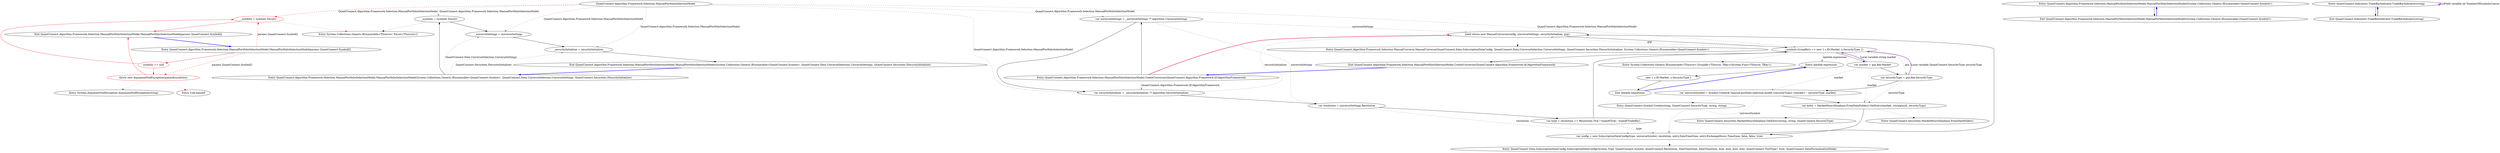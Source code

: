 digraph  {
n37 [label="QuantConnect.Algorithm.Framework.Selection.ManualPortfolioSelectionModel", span=""];
n0 [label="Entry QuantConnect.Algorithm.Framework.Selection.ManualPortfolioSelectionModel.ManualPortfolioSelectionModel(System.Collections.Generic.IEnumerable<QuantConnect.Symbol>)", span="40-40", cluster="QuantConnect.Algorithm.Framework.Selection.ManualPortfolioSelectionModel.ManualPortfolioSelectionModel(System.Collections.Generic.IEnumerable<QuantConnect.Symbol>)"];
n1 [label="Exit QuantConnect.Algorithm.Framework.Selection.ManualPortfolioSelectionModel.ManualPortfolioSelectionModel(System.Collections.Generic.IEnumerable<QuantConnect.Symbol>)", span="40-40", cluster="QuantConnect.Algorithm.Framework.Selection.ManualPortfolioSelectionModel.ManualPortfolioSelectionModel(System.Collections.Generic.IEnumerable<QuantConnect.Symbol>)"];
n2 [label="Entry QuantConnect.Algorithm.Framework.Selection.ManualPortfolioSelectionModel.ManualPortfolioSelectionModel(params QuantConnect.Symbol[])", span="50-50", cluster="QuantConnect.Algorithm.Framework.Selection.ManualPortfolioSelectionModel.ManualPortfolioSelectionModel(params QuantConnect.Symbol[])"];
n3 [label="symbols == null", span="52-52", cluster="QuantConnect.Algorithm.Framework.Selection.ManualPortfolioSelectionModel.ManualPortfolioSelectionModel(params QuantConnect.Symbol[])", color=red, community=0];
n4 [label="throw new ArgumentNullException(nameof(symbols));", span="54-54", cluster="QuantConnect.Algorithm.Framework.Selection.ManualPortfolioSelectionModel.ManualPortfolioSelectionModel(params QuantConnect.Symbol[])", color=red, community=0];
n5 [label="_symbols = symbols.ToList()", span="57-57", cluster="QuantConnect.Algorithm.Framework.Selection.ManualPortfolioSelectionModel.ManualPortfolioSelectionModel(params QuantConnect.Symbol[])", color=red, community=0];
n6 [label="Exit QuantConnect.Algorithm.Framework.Selection.ManualPortfolioSelectionModel.ManualPortfolioSelectionModel(params QuantConnect.Symbol[])", span="50-50", cluster="QuantConnect.Algorithm.Framework.Selection.ManualPortfolioSelectionModel.ManualPortfolioSelectionModel(params QuantConnect.Symbol[])"];
n9 [label="Entry System.Collections.Generic.IEnumerable<TSource>.ToList<TSource>()", span="0-0", cluster="System.Collections.Generic.IEnumerable<TSource>.ToList<TSource>()"];
n7 [label="Entry System.ArgumentNullException.ArgumentNullException(string)", span="0-0", cluster="System.ArgumentNullException.ArgumentNullException(string)"];
n8 [label="Entry Unk.nameof", span="", cluster="Unk.nameof"];
n10 [label="Entry QuantConnect.Algorithm.Framework.Selection.ManualPortfolioSelectionModel.ManualPortfolioSelectionModel(System.Collections.Generic.IEnumerable<QuantConnect.Symbol>, QuantConnect.Data.UniverseSelection.UniverseSettings, QuantConnect.Securities.ISecurityInitializer)", span="66-66", cluster="QuantConnect.Algorithm.Framework.Selection.ManualPortfolioSelectionModel.ManualPortfolioSelectionModel(System.Collections.Generic.IEnumerable<QuantConnect.Symbol>, QuantConnect.Data.UniverseSelection.UniverseSettings, QuantConnect.Securities.ISecurityInitializer)"];
n11 [label="_symbols = symbols.ToList()", span="68-68", cluster="QuantConnect.Algorithm.Framework.Selection.ManualPortfolioSelectionModel.ManualPortfolioSelectionModel(System.Collections.Generic.IEnumerable<QuantConnect.Symbol>, QuantConnect.Data.UniverseSelection.UniverseSettings, QuantConnect.Securities.ISecurityInitializer)"];
n12 [label="_universeSettings = universeSettings", span="69-69", cluster="QuantConnect.Algorithm.Framework.Selection.ManualPortfolioSelectionModel.ManualPortfolioSelectionModel(System.Collections.Generic.IEnumerable<QuantConnect.Symbol>, QuantConnect.Data.UniverseSelection.UniverseSettings, QuantConnect.Securities.ISecurityInitializer)"];
n13 [label="_securityInitializer = securityInitializer", span="70-70", cluster="QuantConnect.Algorithm.Framework.Selection.ManualPortfolioSelectionModel.ManualPortfolioSelectionModel(System.Collections.Generic.IEnumerable<QuantConnect.Symbol>, QuantConnect.Data.UniverseSelection.UniverseSettings, QuantConnect.Securities.ISecurityInitializer)"];
n14 [label="Exit QuantConnect.Algorithm.Framework.Selection.ManualPortfolioSelectionModel.ManualPortfolioSelectionModel(System.Collections.Generic.IEnumerable<QuantConnect.Symbol>, QuantConnect.Data.UniverseSelection.UniverseSettings, QuantConnect.Securities.ISecurityInitializer)", span="66-66", cluster="QuantConnect.Algorithm.Framework.Selection.ManualPortfolioSelectionModel.ManualPortfolioSelectionModel(System.Collections.Generic.IEnumerable<QuantConnect.Symbol>, QuantConnect.Data.UniverseSelection.UniverseSettings, QuantConnect.Securities.ISecurityInitializer)"];
n15 [label="Entry QuantConnect.Algorithm.Framework.Selection.ManualPortfolioSelectionModel.CreateUniverses(QuantConnect.Algorithm.Framework.QCAlgorithmFramework)", span="78-78", cluster="QuantConnect.Algorithm.Framework.Selection.ManualPortfolioSelectionModel.CreateUniverses(QuantConnect.Algorithm.Framework.QCAlgorithmFramework)"];
n16 [label="var universeSettings = _universeSettings ?? algorithm.UniverseSettings", span="80-80", cluster="QuantConnect.Algorithm.Framework.Selection.ManualPortfolioSelectionModel.CreateUniverses(QuantConnect.Algorithm.Framework.QCAlgorithmFramework)"];
n26 [label="yield return new ManualUniverse(config, universeSettings, securityInitializer, grp);", span="94-94", cluster="QuantConnect.Algorithm.Framework.Selection.ManualPortfolioSelectionModel.CreateUniverses(QuantConnect.Algorithm.Framework.QCAlgorithmFramework)"];
n17 [label="var securityInitializer = _securityInitializer ?? algorithm.SecurityInitializer", span="81-81", cluster="QuantConnect.Algorithm.Framework.Selection.ManualPortfolioSelectionModel.CreateUniverses(QuantConnect.Algorithm.Framework.QCAlgorithmFramework)"];
n18 [label="var resolution = universeSettings.Resolution", span="83-83", cluster="QuantConnect.Algorithm.Framework.Selection.ManualPortfolioSelectionModel.CreateUniverses(QuantConnect.Algorithm.Framework.QCAlgorithmFramework)"];
n19 [label="var type = resolution == Resolution.Tick ? typeof(Tick) : typeof(TradeBar)", span="84-84", cluster="QuantConnect.Algorithm.Framework.Selection.ManualPortfolioSelectionModel.CreateUniverses(QuantConnect.Algorithm.Framework.QCAlgorithmFramework)"];
n25 [label="var config = new SubscriptionDataConfig(type, universeSymbol, resolution, entry.DataTimeZone, entry.ExchangeHours.TimeZone, false, false, true)", span="93-93", cluster="QuantConnect.Algorithm.Framework.Selection.ManualPortfolioSelectionModel.CreateUniverses(QuantConnect.Algorithm.Framework.QCAlgorithmFramework)"];
n20 [label="_symbols.GroupBy(s => new { s.ID.Market, s.SecurityType })", span="87-87", cluster="QuantConnect.Algorithm.Framework.Selection.ManualPortfolioSelectionModel.CreateUniverses(QuantConnect.Algorithm.Framework.QCAlgorithmFramework)"];
n21 [label="var market = grp.Key.Market", span="89-89", cluster="QuantConnect.Algorithm.Framework.Selection.ManualPortfolioSelectionModel.CreateUniverses(QuantConnect.Algorithm.Framework.QCAlgorithmFramework)"];
n27 [label="Exit QuantConnect.Algorithm.Framework.Selection.ManualPortfolioSelectionModel.CreateUniverses(QuantConnect.Algorithm.Framework.QCAlgorithmFramework)", span="78-78", cluster="QuantConnect.Algorithm.Framework.Selection.ManualPortfolioSelectionModel.CreateUniverses(QuantConnect.Algorithm.Framework.QCAlgorithmFramework)"];
n28 [label="Entry System.Collections.Generic.IEnumerable<TSource>.GroupBy<TSource, TKey>(System.Func<TSource, TKey>)", span="0-0", cluster="System.Collections.Generic.IEnumerable<TSource>.GroupBy<TSource, TKey>(System.Func<TSource, TKey>)"];
n34 [label="Entry lambda expression", span="87-87", cluster="lambda expression"];
n22 [label="var securityType = grp.Key.SecurityType", span="90-90", cluster="QuantConnect.Algorithm.Framework.Selection.ManualPortfolioSelectionModel.CreateUniverses(QuantConnect.Algorithm.Framework.QCAlgorithmFramework)"];
n23 [label="var universeSymbol = Symbol.Create($''manual-portfolio-selection-model-{securityType}-{market}'', securityType, market)", span="91-91", cluster="QuantConnect.Algorithm.Framework.Selection.ManualPortfolioSelectionModel.CreateUniverses(QuantConnect.Algorithm.Framework.QCAlgorithmFramework)"];
n24 [label="var entry = MarketHoursDatabase.FromDataFolder().GetEntry(market, (string)null, securityType)", span="92-92", cluster="QuantConnect.Algorithm.Framework.Selection.ManualPortfolioSelectionModel.CreateUniverses(QuantConnect.Algorithm.Framework.QCAlgorithmFramework)"];
n29 [label="Entry QuantConnect.Symbol.Create(string, QuantConnect.SecurityType, string, string)", span="45-45", cluster="QuantConnect.Symbol.Create(string, QuantConnect.SecurityType, string, string)"];
n30 [label="Entry QuantConnect.Securities.MarketHoursDatabase.FromDataFolder()", span="98-98", cluster="QuantConnect.Securities.MarketHoursDatabase.FromDataFolder()"];
n31 [label="Entry QuantConnect.Securities.MarketHoursDatabase.GetEntry(string, string, QuantConnect.SecurityType)", span="175-175", cluster="QuantConnect.Securities.MarketHoursDatabase.GetEntry(string, string, QuantConnect.SecurityType)"];
n32 [label="Entry QuantConnect.Data.SubscriptionDataConfig.SubscriptionDataConfig(System.Type, QuantConnect.Symbol, QuantConnect.Resolution, DateTimeZone, DateTimeZone, bool, bool, bool, bool, QuantConnect.TickType?, bool, QuantConnect.DataNormalizationMode)", span="157-157", cluster="QuantConnect.Data.SubscriptionDataConfig.SubscriptionDataConfig(System.Type, QuantConnect.Symbol, QuantConnect.Resolution, DateTimeZone, DateTimeZone, bool, bool, bool, bool, QuantConnect.TickType?, bool, QuantConnect.DataNormalizationMode)"];
n33 [label="Entry QuantConnect.Algorithm.Framework.Selection.ManualUniverse.ManualUniverse(QuantConnect.Data.SubscriptionDataConfig, QuantConnect.Data.UniverseSelection.UniverseSettings, QuantConnect.Securities.ISecurityInitializer, System.Collections.Generic.IEnumerable<QuantConnect.Symbol>)", span="30-30", cluster="QuantConnect.Algorithm.Framework.Selection.ManualUniverse.ManualUniverse(QuantConnect.Data.SubscriptionDataConfig, QuantConnect.Data.UniverseSelection.UniverseSettings, QuantConnect.Securities.ISecurityInitializer, System.Collections.Generic.IEnumerable<QuantConnect.Symbol>)"];
n35 [label="new { s.ID.Market, s.SecurityType }", span="87-87", cluster="lambda expression"];
n36 [label="Exit lambda expression", span="87-87", cluster="lambda expression"];
m0_0 [label="Entry QuantConnect.Indicators.TradeBarIndicator.TradeBarIndicator(string)", span="30-30", cluster="QuantConnect.Indicators.TradeBarIndicator.TradeBarIndicator(string)", file="QC500PortfolioSelectionModel.cs"];
m0_1 [label="Exit QuantConnect.Indicators.TradeBarIndicator.TradeBarIndicator(string)", span="30-30", cluster="QuantConnect.Indicators.TradeBarIndicator.TradeBarIndicator(string)", file="QC500PortfolioSelectionModel.cs"];
n37 -> n5  [key=1, style=dashed, color=red, label="QuantConnect.Algorithm.Framework.Selection.ManualPortfolioSelectionModel"];
n37 -> n11  [key=1, style=dashed, color=darkseagreen4, label="QuantConnect.Algorithm.Framework.Selection.ManualPortfolioSelectionModel"];
n37 -> n12  [key=1, style=dashed, color=darkseagreen4, label="QuantConnect.Algorithm.Framework.Selection.ManualPortfolioSelectionModel"];
n37 -> n13  [key=1, style=dashed, color=darkseagreen4, label="QuantConnect.Algorithm.Framework.Selection.ManualPortfolioSelectionModel"];
n37 -> n16  [key=1, style=dashed, color=darkseagreen4, label="QuantConnect.Algorithm.Framework.Selection.ManualPortfolioSelectionModel"];
n37 -> n17  [key=1, style=dashed, color=darkseagreen4, label="QuantConnect.Algorithm.Framework.Selection.ManualPortfolioSelectionModel"];
n37 -> n20  [key=1, style=dashed, color=darkseagreen4, label="QuantConnect.Algorithm.Framework.Selection.ManualPortfolioSelectionModel"];
n0 -> n1  [key=0, style=solid];
n1 -> n0  [key=0, style=bold, color=blue];
n2 -> n3  [key=0, style=solid, color=red];
n2 -> n4  [key=1, style=dashed, color=red, label="params QuantConnect.Symbol[]"];
n2 -> n5  [key=1, style=dashed, color=red, label="params QuantConnect.Symbol[]"];
n3 -> n4  [key=0, style=solid, color=red];
n3 -> n5  [key=0, style=solid, color=red];
n4 -> n6  [key=0, style=solid, color=red];
n4 -> n7  [key=2, style=dotted, color=red];
n4 -> n8  [key=2, style=dotted, color=red];
n5 -> n6  [key=0, style=solid, color=red];
n5 -> n9  [key=2, style=dotted, color=red];
n6 -> n2  [key=0, style=bold, color=blue];
n10 -> n11  [key=0, style=solid];
n10 -> n12  [key=1, style=dashed, color=darkseagreen4, label="QuantConnect.Data.UniverseSelection.UniverseSettings"];
n10 -> n13  [key=1, style=dashed, color=darkseagreen4, label="QuantConnect.Securities.ISecurityInitializer"];
n11 -> n12  [key=0, style=solid];
n11 -> n9  [key=2, style=dotted];
n12 -> n13  [key=0, style=solid];
n13 -> n14  [key=0, style=solid];
n14 -> n10  [key=0, style=bold, color=blue];
n15 -> n16  [key=0, style=solid];
n15 -> n26  [key=0, style=bold, color=crimson];
n15 -> n17  [key=1, style=dashed, color=darkseagreen4, label="QuantConnect.Algorithm.Framework.QCAlgorithmFramework"];
n16 -> n17  [key=0, style=solid];
n16 -> n18  [key=1, style=dashed, color=darkseagreen4, label=universeSettings];
n16 -> n26  [key=1, style=dashed, color=darkseagreen4, label=universeSettings];
n26 -> n20  [key=0, style=solid];
n26 -> n33  [key=2, style=dotted];
n17 -> n18  [key=0, style=solid];
n17 -> n26  [key=1, style=dashed, color=darkseagreen4, label=securityInitializer];
n18 -> n19  [key=0, style=solid];
n18 -> n25  [key=1, style=dashed, color=darkseagreen4, label=resolution];
n19 -> n20  [key=0, style=solid];
n19 -> n25  [key=1, style=dashed, color=darkseagreen4, label=type];
n25 -> n26  [key=0, style=solid];
n25 -> n32  [key=2, style=dotted];
n20 -> n21  [key=0, style=solid];
n20 -> n27  [key=0, style=solid];
n20 -> n28  [key=2, style=dotted];
n20 -> n34  [key=1, style=dashed, color=darkseagreen4, label="lambda expression"];
n20 -> n22  [key=1, style=dashed, color=darkseagreen4, label=grp];
n20 -> n26  [key=1, style=dashed, color=darkseagreen4, label=grp];
n21 -> n22  [key=0, style=solid];
n21 -> n23  [key=1, style=dashed, color=darkseagreen4, label=market];
n21 -> n24  [key=1, style=dashed, color=darkseagreen4, label=market];
n21 -> n20  [key=3, color=darkorchid, style=bold, label="Local variable string market"];
n27 -> n15  [key=0, style=bold, color=blue];
n34 -> n35  [key=0, style=solid];
n22 -> n23  [key=0, style=solid];
n22 -> n24  [key=1, style=dashed, color=darkseagreen4, label=securityType];
n22 -> n20  [key=3, color=darkorchid, style=bold, label="Local variable QuantConnect.SecurityType securityType"];
n23 -> n24  [key=0, style=solid];
n23 -> n29  [key=2, style=dotted];
n23 -> n25  [key=1, style=dashed, color=darkseagreen4, label=universeSymbol];
n24 -> n25  [key=0, style=solid];
n24 -> n30  [key=2, style=dotted];
n24 -> n31  [key=2, style=dotted];
n35 -> n36  [key=0, style=solid];
n36 -> n34  [key=0, style=bold, color=blue];
m0_0 -> m0_1  [key=0, style=solid];
m0_0 -> m0_0  [key=3, color=darkorchid, style=bold, label="Field variable int NumberOfSymbolsCoarse"];
m0_1 -> m0_0  [key=0, style=bold, color=blue];
}
